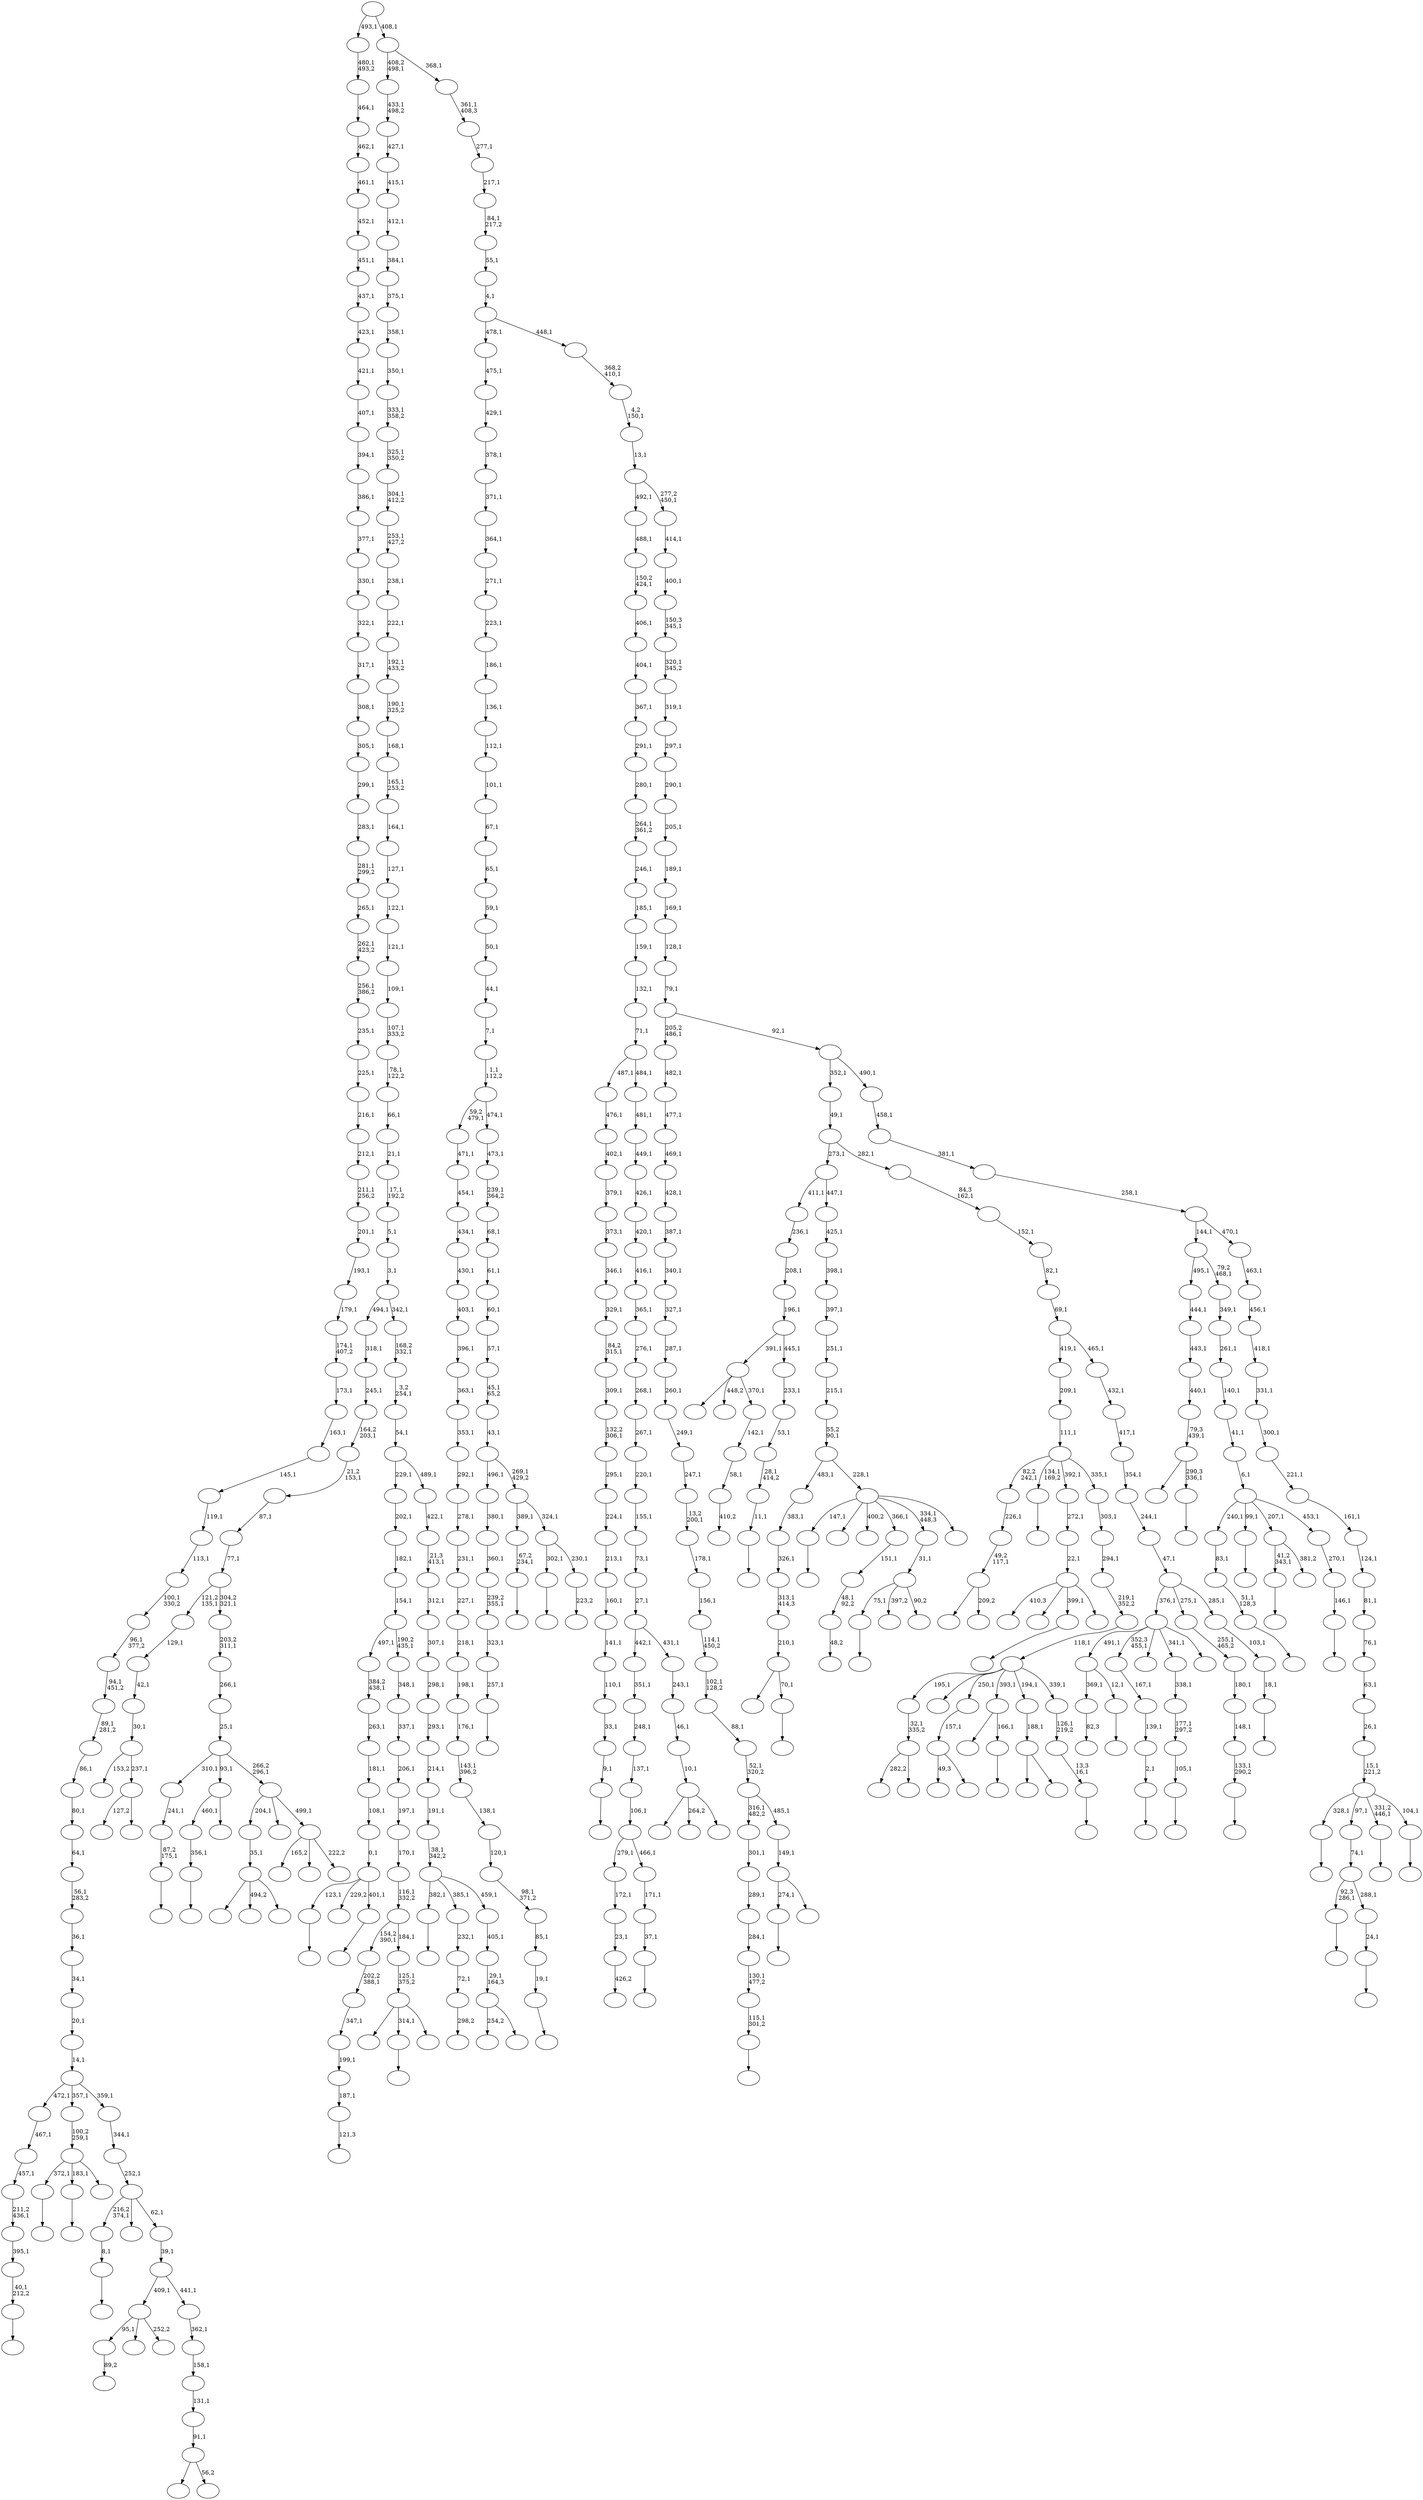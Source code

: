 digraph T {
	600 [label=""]
	599 [label=""]
	598 [label=""]
	597 [label=""]
	596 [label=""]
	595 [label=""]
	594 [label=""]
	593 [label=""]
	592 [label=""]
	591 [label=""]
	590 [label=""]
	589 [label=""]
	588 [label=""]
	587 [label=""]
	586 [label=""]
	585 [label=""]
	584 [label=""]
	583 [label=""]
	582 [label=""]
	581 [label=""]
	580 [label=""]
	579 [label=""]
	578 [label=""]
	577 [label=""]
	576 [label=""]
	575 [label=""]
	574 [label=""]
	573 [label=""]
	572 [label=""]
	571 [label=""]
	570 [label=""]
	569 [label=""]
	568 [label=""]
	567 [label=""]
	566 [label=""]
	565 [label=""]
	564 [label=""]
	563 [label=""]
	562 [label=""]
	561 [label=""]
	560 [label=""]
	559 [label=""]
	558 [label=""]
	557 [label=""]
	556 [label=""]
	555 [label=""]
	554 [label=""]
	553 [label=""]
	552 [label=""]
	551 [label=""]
	550 [label=""]
	549 [label=""]
	548 [label=""]
	547 [label=""]
	546 [label=""]
	545 [label=""]
	544 [label=""]
	543 [label=""]
	542 [label=""]
	541 [label=""]
	540 [label=""]
	539 [label=""]
	538 [label=""]
	537 [label=""]
	536 [label=""]
	535 [label=""]
	534 [label=""]
	533 [label=""]
	532 [label=""]
	531 [label=""]
	530 [label=""]
	529 [label=""]
	528 [label=""]
	527 [label=""]
	526 [label=""]
	525 [label=""]
	524 [label=""]
	523 [label=""]
	522 [label=""]
	521 [label=""]
	520 [label=""]
	519 [label=""]
	518 [label=""]
	517 [label=""]
	516 [label=""]
	515 [label=""]
	514 [label=""]
	513 [label=""]
	512 [label=""]
	511 [label=""]
	510 [label=""]
	509 [label=""]
	508 [label=""]
	507 [label=""]
	506 [label=""]
	505 [label=""]
	504 [label=""]
	503 [label=""]
	502 [label=""]
	501 [label=""]
	500 [label=""]
	499 [label=""]
	498 [label=""]
	497 [label=""]
	496 [label=""]
	495 [label=""]
	494 [label=""]
	493 [label=""]
	492 [label=""]
	491 [label=""]
	490 [label=""]
	489 [label=""]
	488 [label=""]
	487 [label=""]
	486 [label=""]
	485 [label=""]
	484 [label=""]
	483 [label=""]
	482 [label=""]
	481 [label=""]
	480 [label=""]
	479 [label=""]
	478 [label=""]
	477 [label=""]
	476 [label=""]
	475 [label=""]
	474 [label=""]
	473 [label=""]
	472 [label=""]
	471 [label=""]
	470 [label=""]
	469 [label=""]
	468 [label=""]
	467 [label=""]
	466 [label=""]
	465 [label=""]
	464 [label=""]
	463 [label=""]
	462 [label=""]
	461 [label=""]
	460 [label=""]
	459 [label=""]
	458 [label=""]
	457 [label=""]
	456 [label=""]
	455 [label=""]
	454 [label=""]
	453 [label=""]
	452 [label=""]
	451 [label=""]
	450 [label=""]
	449 [label=""]
	448 [label=""]
	447 [label=""]
	446 [label=""]
	445 [label=""]
	444 [label=""]
	443 [label=""]
	442 [label=""]
	441 [label=""]
	440 [label=""]
	439 [label=""]
	438 [label=""]
	437 [label=""]
	436 [label=""]
	435 [label=""]
	434 [label=""]
	433 [label=""]
	432 [label=""]
	431 [label=""]
	430 [label=""]
	429 [label=""]
	428 [label=""]
	427 [label=""]
	426 [label=""]
	425 [label=""]
	424 [label=""]
	423 [label=""]
	422 [label=""]
	421 [label=""]
	420 [label=""]
	419 [label=""]
	418 [label=""]
	417 [label=""]
	416 [label=""]
	415 [label=""]
	414 [label=""]
	413 [label=""]
	412 [label=""]
	411 [label=""]
	410 [label=""]
	409 [label=""]
	408 [label=""]
	407 [label=""]
	406 [label=""]
	405 [label=""]
	404 [label=""]
	403 [label=""]
	402 [label=""]
	401 [label=""]
	400 [label=""]
	399 [label=""]
	398 [label=""]
	397 [label=""]
	396 [label=""]
	395 [label=""]
	394 [label=""]
	393 [label=""]
	392 [label=""]
	391 [label=""]
	390 [label=""]
	389 [label=""]
	388 [label=""]
	387 [label=""]
	386 [label=""]
	385 [label=""]
	384 [label=""]
	383 [label=""]
	382 [label=""]
	381 [label=""]
	380 [label=""]
	379 [label=""]
	378 [label=""]
	377 [label=""]
	376 [label=""]
	375 [label=""]
	374 [label=""]
	373 [label=""]
	372 [label=""]
	371 [label=""]
	370 [label=""]
	369 [label=""]
	368 [label=""]
	367 [label=""]
	366 [label=""]
	365 [label=""]
	364 [label=""]
	363 [label=""]
	362 [label=""]
	361 [label=""]
	360 [label=""]
	359 [label=""]
	358 [label=""]
	357 [label=""]
	356 [label=""]
	355 [label=""]
	354 [label=""]
	353 [label=""]
	352 [label=""]
	351 [label=""]
	350 [label=""]
	349 [label=""]
	348 [label=""]
	347 [label=""]
	346 [label=""]
	345 [label=""]
	344 [label=""]
	343 [label=""]
	342 [label=""]
	341 [label=""]
	340 [label=""]
	339 [label=""]
	338 [label=""]
	337 [label=""]
	336 [label=""]
	335 [label=""]
	334 [label=""]
	333 [label=""]
	332 [label=""]
	331 [label=""]
	330 [label=""]
	329 [label=""]
	328 [label=""]
	327 [label=""]
	326 [label=""]
	325 [label=""]
	324 [label=""]
	323 [label=""]
	322 [label=""]
	321 [label=""]
	320 [label=""]
	319 [label=""]
	318 [label=""]
	317 [label=""]
	316 [label=""]
	315 [label=""]
	314 [label=""]
	313 [label=""]
	312 [label=""]
	311 [label=""]
	310 [label=""]
	309 [label=""]
	308 [label=""]
	307 [label=""]
	306 [label=""]
	305 [label=""]
	304 [label=""]
	303 [label=""]
	302 [label=""]
	301 [label=""]
	300 [label=""]
	299 [label=""]
	298 [label=""]
	297 [label=""]
	296 [label=""]
	295 [label=""]
	294 [label=""]
	293 [label=""]
	292 [label=""]
	291 [label=""]
	290 [label=""]
	289 [label=""]
	288 [label=""]
	287 [label=""]
	286 [label=""]
	285 [label=""]
	284 [label=""]
	283 [label=""]
	282 [label=""]
	281 [label=""]
	280 [label=""]
	279 [label=""]
	278 [label=""]
	277 [label=""]
	276 [label=""]
	275 [label=""]
	274 [label=""]
	273 [label=""]
	272 [label=""]
	271 [label=""]
	270 [label=""]
	269 [label=""]
	268 [label=""]
	267 [label=""]
	266 [label=""]
	265 [label=""]
	264 [label=""]
	263 [label=""]
	262 [label=""]
	261 [label=""]
	260 [label=""]
	259 [label=""]
	258 [label=""]
	257 [label=""]
	256 [label=""]
	255 [label=""]
	254 [label=""]
	253 [label=""]
	252 [label=""]
	251 [label=""]
	250 [label=""]
	249 [label=""]
	248 [label=""]
	247 [label=""]
	246 [label=""]
	245 [label=""]
	244 [label=""]
	243 [label=""]
	242 [label=""]
	241 [label=""]
	240 [label=""]
	239 [label=""]
	238 [label=""]
	237 [label=""]
	236 [label=""]
	235 [label=""]
	234 [label=""]
	233 [label=""]
	232 [label=""]
	231 [label=""]
	230 [label=""]
	229 [label=""]
	228 [label=""]
	227 [label=""]
	226 [label=""]
	225 [label=""]
	224 [label=""]
	223 [label=""]
	222 [label=""]
	221 [label=""]
	220 [label=""]
	219 [label=""]
	218 [label=""]
	217 [label=""]
	216 [label=""]
	215 [label=""]
	214 [label=""]
	213 [label=""]
	212 [label=""]
	211 [label=""]
	210 [label=""]
	209 [label=""]
	208 [label=""]
	207 [label=""]
	206 [label=""]
	205 [label=""]
	204 [label=""]
	203 [label=""]
	202 [label=""]
	201 [label=""]
	200 [label=""]
	199 [label=""]
	198 [label=""]
	197 [label=""]
	196 [label=""]
	195 [label=""]
	194 [label=""]
	193 [label=""]
	192 [label=""]
	191 [label=""]
	190 [label=""]
	189 [label=""]
	188 [label=""]
	187 [label=""]
	186 [label=""]
	185 [label=""]
	184 [label=""]
	183 [label=""]
	182 [label=""]
	181 [label=""]
	180 [label=""]
	179 [label=""]
	178 [label=""]
	177 [label=""]
	176 [label=""]
	175 [label=""]
	174 [label=""]
	173 [label=""]
	172 [label=""]
	171 [label=""]
	170 [label=""]
	169 [label=""]
	168 [label=""]
	167 [label=""]
	166 [label=""]
	165 [label=""]
	164 [label=""]
	163 [label=""]
	162 [label=""]
	161 [label=""]
	160 [label=""]
	159 [label=""]
	158 [label=""]
	157 [label=""]
	156 [label=""]
	155 [label=""]
	154 [label=""]
	153 [label=""]
	152 [label=""]
	151 [label=""]
	150 [label=""]
	149 [label=""]
	148 [label=""]
	147 [label=""]
	146 [label=""]
	145 [label=""]
	144 [label=""]
	143 [label=""]
	142 [label=""]
	141 [label=""]
	140 [label=""]
	139 [label=""]
	138 [label=""]
	137 [label=""]
	136 [label=""]
	135 [label=""]
	134 [label=""]
	133 [label=""]
	132 [label=""]
	131 [label=""]
	130 [label=""]
	129 [label=""]
	128 [label=""]
	127 [label=""]
	126 [label=""]
	125 [label=""]
	124 [label=""]
	123 [label=""]
	122 [label=""]
	121 [label=""]
	120 [label=""]
	119 [label=""]
	118 [label=""]
	117 [label=""]
	116 [label=""]
	115 [label=""]
	114 [label=""]
	113 [label=""]
	112 [label=""]
	111 [label=""]
	110 [label=""]
	109 [label=""]
	108 [label=""]
	107 [label=""]
	106 [label=""]
	105 [label=""]
	104 [label=""]
	103 [label=""]
	102 [label=""]
	101 [label=""]
	100 [label=""]
	99 [label=""]
	98 [label=""]
	97 [label=""]
	96 [label=""]
	95 [label=""]
	94 [label=""]
	93 [label=""]
	92 [label=""]
	91 [label=""]
	90 [label=""]
	89 [label=""]
	88 [label=""]
	87 [label=""]
	86 [label=""]
	85 [label=""]
	84 [label=""]
	83 [label=""]
	82 [label=""]
	81 [label=""]
	80 [label=""]
	79 [label=""]
	78 [label=""]
	77 [label=""]
	76 [label=""]
	75 [label=""]
	74 [label=""]
	73 [label=""]
	72 [label=""]
	71 [label=""]
	70 [label=""]
	69 [label=""]
	68 [label=""]
	67 [label=""]
	66 [label=""]
	65 [label=""]
	64 [label=""]
	63 [label=""]
	62 [label=""]
	61 [label=""]
	60 [label=""]
	59 [label=""]
	58 [label=""]
	57 [label=""]
	56 [label=""]
	55 [label=""]
	54 [label=""]
	53 [label=""]
	52 [label=""]
	51 [label=""]
	50 [label=""]
	49 [label=""]
	48 [label=""]
	47 [label=""]
	46 [label=""]
	45 [label=""]
	44 [label=""]
	43 [label=""]
	42 [label=""]
	41 [label=""]
	40 [label=""]
	39 [label=""]
	38 [label=""]
	37 [label=""]
	36 [label=""]
	35 [label=""]
	34 [label=""]
	33 [label=""]
	32 [label=""]
	31 [label=""]
	30 [label=""]
	29 [label=""]
	28 [label=""]
	27 [label=""]
	26 [label=""]
	25 [label=""]
	24 [label=""]
	23 [label=""]
	22 [label=""]
	21 [label=""]
	20 [label=""]
	19 [label=""]
	18 [label=""]
	17 [label=""]
	16 [label=""]
	15 [label=""]
	14 [label=""]
	13 [label=""]
	12 [label=""]
	11 [label=""]
	10 [label=""]
	9 [label=""]
	8 [label=""]
	7 [label=""]
	6 [label=""]
	5 [label=""]
	4 [label=""]
	3 [label=""]
	2 [label=""]
	1 [label=""]
	0 [label=""]
	599 -> 600 [label=""]
	597 -> 598 [label=""]
	595 -> 596 [label="89,2"]
	591 -> 592 [label=""]
	588 -> 589 [label=""]
	584 -> 585 [label=""]
	579 -> 580 [label=""]
	577 -> 578 [label="410,2"]
	576 -> 577 [label="58,1"]
	575 -> 576 [label="142,1"]
	574 -> 593 [label=""]
	574 -> 581 [label="448,2"]
	574 -> 575 [label="370,1"]
	572 -> 573 [label=""]
	571 -> 572 [label="8,1"]
	568 -> 569 [label=""]
	567 -> 568 [label="87,2\n175,1"]
	566 -> 567 [label="241,1"]
	563 -> 564 [label=""]
	560 -> 561 [label=""]
	559 -> 560 [label="9,1"]
	558 -> 559 [label="33,1"]
	557 -> 558 [label="110,1"]
	556 -> 557 [label="141,1"]
	555 -> 556 [label="160,1"]
	554 -> 555 [label="213,1"]
	553 -> 554 [label="224,1"]
	552 -> 553 [label="295,1"]
	551 -> 552 [label="132,2\n306,1"]
	550 -> 551 [label="309,1"]
	549 -> 550 [label="84,2\n315,1"]
	548 -> 549 [label="329,1"]
	547 -> 548 [label="346,1"]
	546 -> 547 [label="373,1"]
	545 -> 546 [label="379,1"]
	544 -> 545 [label="402,1"]
	543 -> 544 [label="476,1"]
	541 -> 542 [label=""]
	540 -> 541 [label="257,1"]
	539 -> 540 [label="323,1"]
	538 -> 539 [label="239,2\n355,1"]
	537 -> 538 [label="360,1"]
	536 -> 537 [label="380,1"]
	533 -> 534 [label=""]
	532 -> 533 [label="67,2\n234,1"]
	530 -> 531 [label=""]
	528 -> 586 [label=""]
	528 -> 529 [label="209,2"]
	527 -> 528 [label="49,2\n117,1"]
	526 -> 527 [label="226,1"]
	524 -> 525 [label="82,3"]
	522 -> 523 [label=""]
	521 -> 524 [label="369,1"]
	521 -> 522 [label="12,1"]
	517 -> 518 [label=""]
	516 -> 517 [label="24,1"]
	515 -> 588 [label="92,3\n286,1"]
	515 -> 516 [label="288,1"]
	514 -> 515 [label="74,1"]
	511 -> 570 [label="282,2"]
	511 -> 512 [label=""]
	510 -> 511 [label="32,1\n335,2"]
	507 -> 508 [label=""]
	504 -> 505 [label=""]
	503 -> 504 [label="356,1"]
	500 -> 501 [label=""]
	499 -> 500 [label="51,1\n128,3"]
	498 -> 499 [label="83,1"]
	495 -> 496 [label=""]
	493 -> 494 [label=""]
	492 -> 493 [label="2,1"]
	491 -> 492 [label="139,1"]
	490 -> 491 [label="167,1"]
	487 -> 488 [label=""]
	485 -> 486 [label="426,2"]
	484 -> 485 [label="23,1"]
	483 -> 484 [label="172,1"]
	481 -> 482 [label=""]
	479 -> 520 [label=""]
	479 -> 513 [label="494,2"]
	479 -> 480 [label=""]
	478 -> 479 [label="35,1"]
	476 -> 583 [label="49,3"]
	476 -> 477 [label=""]
	475 -> 476 [label="157,1"]
	473 -> 474 [label="298,2"]
	472 -> 473 [label="72,1"]
	471 -> 472 [label="232,1"]
	468 -> 469 [label=""]
	467 -> 468 [label="19,1"]
	466 -> 467 [label="85,1"]
	465 -> 466 [label="98,1\n371,2"]
	464 -> 465 [label="120,1"]
	463 -> 464 [label="138,1"]
	462 -> 463 [label="143,1\n396,2"]
	461 -> 462 [label="176,1"]
	460 -> 461 [label="198,1"]
	459 -> 460 [label="218,1"]
	458 -> 459 [label="227,1"]
	457 -> 458 [label="231,1"]
	456 -> 457 [label="278,1"]
	455 -> 456 [label="292,1"]
	454 -> 455 [label="353,1"]
	453 -> 454 [label="363,1"]
	452 -> 453 [label="396,1"]
	451 -> 452 [label="403,1"]
	450 -> 451 [label="430,1"]
	449 -> 450 [label="434,1"]
	448 -> 449 [label="454,1"]
	447 -> 448 [label="471,1"]
	444 -> 445 [label=""]
	441 -> 442 [label=""]
	440 -> 441 [label="40,1\n212,2"]
	439 -> 440 [label="395,1"]
	438 -> 439 [label="211,2\n436,1"]
	437 -> 438 [label="457,1"]
	436 -> 437 [label="467,1"]
	434 -> 590 [label="127,2"]
	434 -> 435 [label=""]
	433 -> 489 [label="153,2"]
	433 -> 434 [label="237,1"]
	432 -> 433 [label="30,1"]
	431 -> 432 [label="42,1"]
	430 -> 431 [label="129,1"]
	428 -> 595 [label="95,1"]
	428 -> 562 [label=""]
	428 -> 429 [label="252,2"]
	425 -> 426 [label=""]
	423 -> 424 [label=""]
	422 -> 563 [label="123,1"]
	422 -> 519 [label="229,2"]
	422 -> 423 [label="401,1"]
	421 -> 422 [label="0,1"]
	420 -> 421 [label="108,1"]
	419 -> 420 [label="181,1"]
	418 -> 419 [label="263,1"]
	417 -> 418 [label="384,2\n438,1"]
	414 -> 415 [label=""]
	413 -> 414 [label="11,1"]
	412 -> 413 [label="28,1\n414,2"]
	411 -> 412 [label="53,1"]
	410 -> 411 [label="233,1"]
	409 -> 574 [label="391,1"]
	409 -> 410 [label="445,1"]
	408 -> 409 [label="196,1"]
	407 -> 408 [label="208,1"]
	406 -> 407 [label="236,1"]
	404 -> 405 [label=""]
	403 -> 404 [label="37,1"]
	402 -> 403 [label="171,1"]
	401 -> 483 [label="279,1"]
	401 -> 402 [label="466,1"]
	400 -> 401 [label="106,1"]
	399 -> 400 [label="137,1"]
	398 -> 399 [label="248,1"]
	397 -> 398 [label="351,1"]
	394 -> 395 [label=""]
	390 -> 425 [label="41,2\n343,1"]
	390 -> 391 [label="381,2"]
	388 -> 389 [label=""]
	387 -> 506 [label=""]
	387 -> 388 [label="166,1"]
	385 -> 386 [label="121,3"]
	384 -> 385 [label="187,1"]
	383 -> 384 [label="199,1"]
	382 -> 383 [label="347,1"]
	381 -> 382 [label="202,2\n388,1"]
	379 -> 380 [label=""]
	378 -> 470 [label=""]
	378 -> 379 [label="70,1"]
	377 -> 378 [label="210,1"]
	376 -> 377 [label="313,1\n414,3"]
	375 -> 376 [label="326,1"]
	374 -> 375 [label="383,1"]
	372 -> 373 [label="223,2"]
	371 -> 495 [label="302,1"]
	371 -> 372 [label="230,1"]
	370 -> 532 [label="389,1"]
	370 -> 371 [label="324,1"]
	369 -> 536 [label="496,1"]
	369 -> 370 [label="269,1\n429,2"]
	368 -> 369 [label="43,1"]
	367 -> 368 [label="45,1\n65,2"]
	366 -> 367 [label="57,1"]
	365 -> 366 [label="60,1"]
	364 -> 365 [label="61,1"]
	363 -> 364 [label="68,1"]
	362 -> 363 [label="239,1\n364,2"]
	361 -> 362 [label="473,1"]
	360 -> 447 [label="59,2\n479,1"]
	360 -> 361 [label="474,1"]
	359 -> 360 [label="1,1\n112,2"]
	358 -> 359 [label="7,1"]
	357 -> 358 [label="44,1"]
	356 -> 357 [label="50,1"]
	355 -> 356 [label="59,1"]
	354 -> 355 [label="65,1"]
	353 -> 354 [label="67,1"]
	352 -> 353 [label="101,1"]
	351 -> 352 [label="112,1"]
	350 -> 351 [label="136,1"]
	349 -> 350 [label="186,1"]
	348 -> 349 [label="223,1"]
	347 -> 348 [label="271,1"]
	346 -> 347 [label="364,1"]
	345 -> 346 [label="371,1"]
	344 -> 345 [label="378,1"]
	343 -> 344 [label="429,1"]
	342 -> 343 [label="475,1"]
	339 -> 340 [label="48,2"]
	338 -> 339 [label="48,1\n92,2"]
	337 -> 338 [label="151,1"]
	335 -> 336 [label=""]
	334 -> 335 [label="115,1\n301,2"]
	333 -> 334 [label="130,1\n477,2"]
	332 -> 333 [label="284,1"]
	331 -> 332 [label="289,1"]
	330 -> 331 [label="301,1"]
	328 -> 579 [label="372,1"]
	328 -> 507 [label="183,1"]
	328 -> 329 [label=""]
	327 -> 328 [label="100,2\n259,1"]
	325 -> 446 [label=""]
	325 -> 444 [label="314,1"]
	325 -> 326 [label=""]
	324 -> 325 [label="125,1\n375,2"]
	323 -> 381 [label="154,2\n390,1"]
	323 -> 324 [label="184,1"]
	322 -> 323 [label="116,1\n332,2"]
	321 -> 322 [label="170,1"]
	320 -> 321 [label="197,1"]
	319 -> 320 [label="206,1"]
	318 -> 319 [label="337,1"]
	317 -> 318 [label="348,1"]
	316 -> 417 [label="497,1"]
	316 -> 317 [label="190,2\n435,1"]
	315 -> 316 [label="154,1"]
	314 -> 315 [label="182,1"]
	313 -> 314 [label="202,1"]
	311 -> 312 [label=""]
	310 -> 311 [label="105,1"]
	309 -> 310 [label="177,1\n297,2"]
	308 -> 309 [label="338,1"]
	305 -> 306 [label=""]
	303 -> 304 [label=""]
	302 -> 341 [label=""]
	302 -> 303 [label="290,3\n336,1"]
	301 -> 302 [label="79,3\n439,1"]
	300 -> 301 [label="440,1"]
	299 -> 300 [label="443,1"]
	298 -> 299 [label="444,1"]
	296 -> 503 [label="460,1"]
	296 -> 297 [label=""]
	294 -> 530 [label="274,1"]
	294 -> 295 [label=""]
	293 -> 294 [label="149,1"]
	292 -> 330 [label="316,1\n482,2"]
	292 -> 293 [label="485,1"]
	291 -> 292 [label="52,1\n320,2"]
	290 -> 291 [label="88,1"]
	289 -> 290 [label="102,1\n128,2"]
	288 -> 289 [label="114,1\n450,2"]
	287 -> 288 [label="156,1"]
	286 -> 287 [label="178,1"]
	285 -> 286 [label="13,2\n200,1"]
	284 -> 285 [label="247,1"]
	283 -> 284 [label="249,1"]
	282 -> 283 [label="260,1"]
	281 -> 282 [label="287,1"]
	280 -> 281 [label="327,1"]
	279 -> 280 [label="340,1"]
	278 -> 279 [label="387,1"]
	277 -> 278 [label="428,1"]
	276 -> 277 [label="469,1"]
	275 -> 276 [label="477,1"]
	274 -> 275 [label="482,1"]
	272 -> 427 [label="165,2"]
	272 -> 307 [label=""]
	272 -> 273 [label="222,2"]
	271 -> 478 [label="204,1"]
	271 -> 416 [label=""]
	271 -> 272 [label="499,1"]
	270 -> 566 [label="310,1"]
	270 -> 296 [label="93,1"]
	270 -> 271 [label="266,2\n296,1"]
	269 -> 270 [label="25,1"]
	268 -> 269 [label="266,1"]
	267 -> 268 [label="203,2\n311,1"]
	266 -> 430 [label="121,2\n135,1"]
	266 -> 267 [label="304,2\n321,1"]
	265 -> 266 [label="77,1"]
	264 -> 265 [label="87,1"]
	263 -> 264 [label="21,2\n153,1"]
	262 -> 263 [label="164,2\n203,1"]
	261 -> 262 [label="245,1"]
	260 -> 261 [label="318,1"]
	258 -> 594 [label="410,3"]
	258 -> 393 [label=""]
	258 -> 305 [label="399,1"]
	258 -> 259 [label=""]
	257 -> 258 [label="22,1"]
	256 -> 257 [label="272,1"]
	254 -> 591 [label="75,1"]
	254 -> 396 [label="397,2"]
	254 -> 255 [label="90,2"]
	253 -> 254 [label="31,1"]
	251 -> 252 [label=""]
	250 -> 251 [label="146,1"]
	249 -> 250 [label="270,1"]
	248 -> 498 [label="240,1"]
	248 -> 481 [label="99,1"]
	248 -> 390 [label="207,1"]
	248 -> 249 [label="453,1"]
	247 -> 248 [label="6,1"]
	246 -> 247 [label="41,1"]
	245 -> 246 [label="140,1"]
	244 -> 245 [label="261,1"]
	243 -> 244 [label="349,1"]
	242 -> 298 [label="495,1"]
	242 -> 243 [label="79,2\n468,1"]
	240 -> 599 [label="147,1"]
	240 -> 582 [label=""]
	240 -> 565 [label="400,2"]
	240 -> 337 [label="366,1"]
	240 -> 253 [label="334,1\n448,3"]
	240 -> 241 [label=""]
	239 -> 374 [label="483,1"]
	239 -> 240 [label="228,1"]
	238 -> 239 [label="55,2\n90,1"]
	237 -> 238 [label="215,1"]
	236 -> 237 [label="251,1"]
	235 -> 236 [label="397,1"]
	234 -> 235 [label="398,1"]
	233 -> 234 [label="425,1"]
	232 -> 406 [label="411,1"]
	232 -> 233 [label="447,1"]
	230 -> 587 [label=""]
	230 -> 231 [label=""]
	229 -> 230 [label="188,1"]
	227 -> 228 [label=""]
	226 -> 227 [label="13,3\n16,1"]
	225 -> 226 [label="126,1\n219,2"]
	224 -> 510 [label="195,1"]
	224 -> 497 [label=""]
	224 -> 475 [label="250,1"]
	224 -> 387 [label="393,1"]
	224 -> 229 [label="194,1"]
	224 -> 225 [label="339,1"]
	223 -> 224 [label="118,1"]
	222 -> 223 [label="219,1\n352,2"]
	221 -> 222 [label="294,1"]
	220 -> 221 [label="303,1"]
	219 -> 526 [label="82,2\n242,1"]
	219 -> 487 [label="134,1\n169,2"]
	219 -> 256 [label="392,1"]
	219 -> 220 [label="335,1"]
	218 -> 219 [label="111,1"]
	217 -> 218 [label="209,1"]
	215 -> 521 [label="491,1"]
	215 -> 490 [label="352,3\n455,1"]
	215 -> 392 [label=""]
	215 -> 308 [label="341,1"]
	215 -> 216 [label=""]
	212 -> 213 [label=""]
	211 -> 212 [label="133,1\n290,2"]
	210 -> 211 [label="148,1"]
	209 -> 210 [label="180,1"]
	208 -> 209 [label="255,1\n465,2"]
	206 -> 207 [label=""]
	205 -> 206 [label="18,1"]
	204 -> 205 [label="103,1"]
	203 -> 215 [label="376,1"]
	203 -> 208 [label="275,1"]
	203 -> 204 [label="285,1"]
	202 -> 203 [label="47,1"]
	201 -> 202 [label="244,1"]
	200 -> 201 [label="354,1"]
	199 -> 200 [label="417,1"]
	198 -> 199 [label="432,1"]
	197 -> 217 [label="419,1"]
	197 -> 198 [label="465,1"]
	196 -> 197 [label="69,1"]
	195 -> 196 [label="82,1"]
	194 -> 195 [label="152,1"]
	193 -> 194 [label="84,3\n162,1"]
	192 -> 232 [label="273,1"]
	192 -> 193 [label="282,1"]
	191 -> 192 [label="49,1"]
	189 -> 535 [label=""]
	189 -> 502 [label="264,2"]
	189 -> 190 [label=""]
	188 -> 189 [label="10,1"]
	187 -> 188 [label="46,1"]
	186 -> 187 [label="243,1"]
	185 -> 397 [label="442,1"]
	185 -> 186 [label="431,1"]
	184 -> 185 [label="27,1"]
	183 -> 184 [label="73,1"]
	182 -> 183 [label="155,1"]
	181 -> 182 [label="220,1"]
	180 -> 181 [label="267,1"]
	179 -> 180 [label="268,1"]
	178 -> 179 [label="276,1"]
	177 -> 178 [label="365,1"]
	176 -> 177 [label="416,1"]
	175 -> 176 [label="420,1"]
	174 -> 175 [label="426,1"]
	173 -> 174 [label="449,1"]
	172 -> 173 [label="481,1"]
	171 -> 543 [label="487,1"]
	171 -> 172 [label="484,1"]
	170 -> 171 [label="71,1"]
	169 -> 170 [label="132,1"]
	168 -> 169 [label="159,1"]
	167 -> 168 [label="185,1"]
	166 -> 167 [label="246,1"]
	165 -> 166 [label="264,1\n361,2"]
	164 -> 165 [label="280,1"]
	163 -> 164 [label="291,1"]
	162 -> 163 [label="367,1"]
	161 -> 162 [label="404,1"]
	160 -> 161 [label="406,1"]
	159 -> 160 [label="150,2\n424,1"]
	158 -> 159 [label="488,1"]
	156 -> 443 [label=""]
	156 -> 157 [label="56,2"]
	155 -> 156 [label="91,1"]
	154 -> 155 [label="131,1"]
	153 -> 154 [label="158,1"]
	152 -> 153 [label="362,1"]
	151 -> 428 [label="409,1"]
	151 -> 152 [label="441,1"]
	150 -> 151 [label="39,1"]
	149 -> 571 [label="216,2\n374,1"]
	149 -> 214 [label=""]
	149 -> 150 [label="62,1"]
	148 -> 149 [label="252,1"]
	147 -> 148 [label="344,1"]
	146 -> 436 [label="472,1"]
	146 -> 327 [label="357,1"]
	146 -> 147 [label="359,1"]
	145 -> 146 [label="14,1"]
	144 -> 145 [label="20,1"]
	143 -> 144 [label="34,1"]
	142 -> 143 [label="36,1"]
	141 -> 142 [label="56,1\n283,2"]
	140 -> 141 [label="64,1"]
	139 -> 140 [label="80,1"]
	138 -> 139 [label="86,1"]
	137 -> 138 [label="89,1\n281,2"]
	136 -> 137 [label="94,1\n451,2"]
	135 -> 136 [label="96,1\n377,2"]
	134 -> 135 [label="100,1\n330,2"]
	133 -> 134 [label="113,1"]
	132 -> 133 [label="119,1"]
	131 -> 132 [label="145,1"]
	130 -> 131 [label="163,1"]
	129 -> 130 [label="173,1"]
	128 -> 129 [label="174,1\n407,2"]
	127 -> 128 [label="179,1"]
	126 -> 127 [label="193,1"]
	125 -> 126 [label="201,1"]
	124 -> 125 [label="211,1\n256,2"]
	123 -> 124 [label="212,1"]
	122 -> 123 [label="216,1"]
	121 -> 122 [label="225,1"]
	120 -> 121 [label="235,1"]
	119 -> 120 [label="256,1\n386,2"]
	118 -> 119 [label="262,1\n423,2"]
	117 -> 118 [label="265,1"]
	116 -> 117 [label="281,1\n299,2"]
	115 -> 116 [label="283,1"]
	114 -> 115 [label="299,1"]
	113 -> 114 [label="305,1"]
	112 -> 113 [label="308,1"]
	111 -> 112 [label="317,1"]
	110 -> 111 [label="322,1"]
	109 -> 110 [label="330,1"]
	108 -> 109 [label="377,1"]
	107 -> 108 [label="386,1"]
	106 -> 107 [label="394,1"]
	105 -> 106 [label="407,1"]
	104 -> 105 [label="421,1"]
	103 -> 104 [label="423,1"]
	102 -> 103 [label="437,1"]
	101 -> 102 [label="451,1"]
	100 -> 101 [label="452,1"]
	99 -> 100 [label="461,1"]
	98 -> 99 [label="462,1"]
	97 -> 98 [label="464,1"]
	96 -> 97 [label="480,1\n493,2"]
	94 -> 509 [label="254,2"]
	94 -> 95 [label=""]
	93 -> 94 [label="29,1\n164,3"]
	92 -> 93 [label="405,1"]
	91 -> 584 [label="382,1"]
	91 -> 471 [label="385,1"]
	91 -> 92 [label="459,1"]
	90 -> 91 [label="38,1\n342,2"]
	89 -> 90 [label="191,1"]
	88 -> 89 [label="214,1"]
	87 -> 88 [label="293,1"]
	86 -> 87 [label="298,1"]
	85 -> 86 [label="307,1"]
	84 -> 85 [label="312,1"]
	83 -> 84 [label="21,3\n413,1"]
	82 -> 83 [label="422,1"]
	81 -> 313 [label="229,1"]
	81 -> 82 [label="489,1"]
	80 -> 81 [label="54,1"]
	79 -> 80 [label="3,2\n254,1"]
	78 -> 79 [label="168,2\n332,1"]
	77 -> 260 [label="494,1"]
	77 -> 78 [label="342,1"]
	76 -> 77 [label="3,1"]
	75 -> 76 [label="5,1"]
	74 -> 75 [label="17,1\n192,2"]
	73 -> 74 [label="21,1"]
	72 -> 73 [label="66,1"]
	71 -> 72 [label="78,1\n122,2"]
	70 -> 71 [label="107,1\n333,2"]
	69 -> 70 [label="109,1"]
	68 -> 69 [label="121,1"]
	67 -> 68 [label="122,1"]
	66 -> 67 [label="127,1"]
	65 -> 66 [label="164,1"]
	64 -> 65 [label="165,1\n253,2"]
	63 -> 64 [label="168,1"]
	62 -> 63 [label="190,1\n325,2"]
	61 -> 62 [label="192,1\n433,2"]
	60 -> 61 [label="222,1"]
	59 -> 60 [label="238,1"]
	58 -> 59 [label="253,1\n427,2"]
	57 -> 58 [label="304,1\n412,2"]
	56 -> 57 [label="325,1\n350,2"]
	55 -> 56 [label="333,1\n358,2"]
	54 -> 55 [label="350,1"]
	53 -> 54 [label="358,1"]
	52 -> 53 [label="375,1"]
	51 -> 52 [label="384,1"]
	50 -> 51 [label="412,1"]
	49 -> 50 [label="415,1"]
	48 -> 49 [label="427,1"]
	47 -> 48 [label="433,1\n498,2"]
	45 -> 46 [label=""]
	44 -> 597 [label="328,1"]
	44 -> 514 [label="97,1"]
	44 -> 394 [label="331,2\n446,1"]
	44 -> 45 [label="104,1"]
	43 -> 44 [label="15,1\n221,2"]
	42 -> 43 [label="26,1"]
	41 -> 42 [label="63,1"]
	40 -> 41 [label="76,1"]
	39 -> 40 [label="81,1"]
	38 -> 39 [label="124,1"]
	37 -> 38 [label="161,1"]
	36 -> 37 [label="221,1"]
	35 -> 36 [label="300,1"]
	34 -> 35 [label="331,1"]
	33 -> 34 [label="418,1"]
	32 -> 33 [label="456,1"]
	31 -> 32 [label="463,1"]
	30 -> 242 [label="144,1"]
	30 -> 31 [label="470,1"]
	29 -> 30 [label="258,1"]
	28 -> 29 [label="381,1"]
	27 -> 28 [label="458,1"]
	26 -> 191 [label="352,1"]
	26 -> 27 [label="490,1"]
	25 -> 274 [label="205,2\n486,1"]
	25 -> 26 [label="92,1"]
	24 -> 25 [label="79,1"]
	23 -> 24 [label="128,1"]
	22 -> 23 [label="169,1"]
	21 -> 22 [label="189,1"]
	20 -> 21 [label="205,1"]
	19 -> 20 [label="290,1"]
	18 -> 19 [label="297,1"]
	17 -> 18 [label="319,1"]
	16 -> 17 [label="320,1\n345,2"]
	15 -> 16 [label="150,3\n345,1"]
	14 -> 15 [label="400,1"]
	13 -> 14 [label="414,1"]
	12 -> 158 [label="492,1"]
	12 -> 13 [label="277,2\n450,1"]
	11 -> 12 [label="13,1"]
	10 -> 11 [label="4,2\n150,1"]
	9 -> 10 [label="368,2\n410,1"]
	8 -> 342 [label="478,1"]
	8 -> 9 [label="448,1"]
	7 -> 8 [label="4,1"]
	6 -> 7 [label="55,1"]
	5 -> 6 [label="84,1\n217,2"]
	4 -> 5 [label="217,1"]
	3 -> 4 [label="277,1"]
	2 -> 3 [label="361,1\n408,3"]
	1 -> 47 [label="408,2\n498,1"]
	1 -> 2 [label="368,1"]
	0 -> 96 [label="493,1"]
	0 -> 1 [label="408,1"]
}
